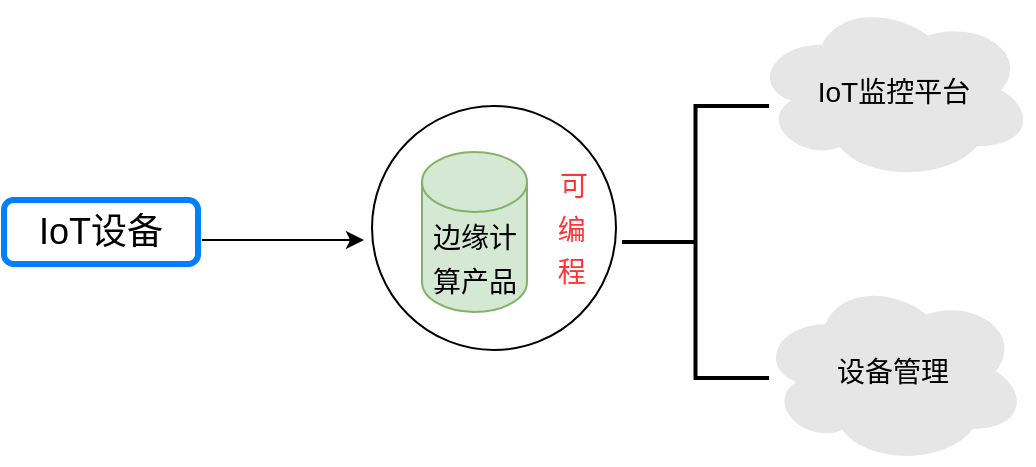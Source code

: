 <mxfile version="15.6.1" type="github">
  <diagram id="kzo3YNm_NukJL_NIjrdw" name="Page-1">
    <mxGraphModel dx="1038" dy="580" grid="0" gridSize="10" guides="1" tooltips="1" connect="1" arrows="1" fold="1" page="1" pageScale="1" pageWidth="827" pageHeight="1169" math="0" shadow="0">
      <root>
        <mxCell id="0" />
        <mxCell id="1" parent="0" />
        <mxCell id="5lSnz6qu_hnjuUwqikMa-1" value="&lt;font style=&quot;font-size: 18px&quot;&gt;IoT设备&lt;/font&gt;" style="rounded=1;whiteSpace=wrap;html=1;strokeColor=#007FFF;strokeWidth=3;" vertex="1" parent="1">
          <mxGeometry x="59" y="301" width="97" height="32" as="geometry" />
        </mxCell>
        <mxCell id="5lSnz6qu_hnjuUwqikMa-3" value="&amp;nbsp; &amp;nbsp; &amp;nbsp; &amp;nbsp; &amp;nbsp; &amp;nbsp; &amp;nbsp; &amp;nbsp;&lt;font color=&quot;#ff3333&quot;&gt;&amp;nbsp;&lt;font style=&quot;font-size: 14px&quot;&gt;可&lt;br&gt;&amp;nbsp; &amp;nbsp; &amp;nbsp; &amp;nbsp; &amp;nbsp; &amp;nbsp; &amp;nbsp; &amp;nbsp; &amp;nbsp; &amp;nbsp; 编&lt;br&gt;&amp;nbsp; &amp;nbsp; &amp;nbsp; &amp;nbsp; &amp;nbsp; &amp;nbsp; &amp;nbsp; &amp;nbsp; &amp;nbsp; &amp;nbsp; 程&lt;/font&gt;&lt;/font&gt;" style="ellipse;whiteSpace=wrap;html=1;aspect=fixed;fontSize=18;" vertex="1" parent="1">
          <mxGeometry x="243" y="254" width="122" height="122" as="geometry" />
        </mxCell>
        <mxCell id="5lSnz6qu_hnjuUwqikMa-4" value="&lt;font style=&quot;font-size: 14px&quot;&gt;边缘计算产品&lt;/font&gt;" style="shape=cylinder3;whiteSpace=wrap;html=1;boundedLbl=1;backgroundOutline=1;size=15;fontSize=18;fillColor=#d5e8d4;strokeColor=#82b366;" vertex="1" parent="1">
          <mxGeometry x="268" y="277" width="52.5" height="80" as="geometry" />
        </mxCell>
        <mxCell id="5lSnz6qu_hnjuUwqikMa-6" value="" style="endArrow=classic;html=1;rounded=0;fontSize=14;fontColor=#FF3333;" edge="1" parent="1">
          <mxGeometry width="50" height="50" relative="1" as="geometry">
            <mxPoint x="158" y="321" as="sourcePoint" />
            <mxPoint x="239" y="321" as="targetPoint" />
          </mxGeometry>
        </mxCell>
        <mxCell id="5lSnz6qu_hnjuUwqikMa-8" value="&lt;font color=&quot;#000000&quot;&gt;IoT监控平台&lt;/font&gt;" style="ellipse;shape=cloud;whiteSpace=wrap;html=1;fontSize=14;fontColor=#FF3333;strokeColor=#E6E6E6;strokeWidth=3;fillColor=#E6E6E6;" vertex="1" parent="1">
          <mxGeometry x="434.5" y="203" width="138" height="87" as="geometry" />
        </mxCell>
        <mxCell id="5lSnz6qu_hnjuUwqikMa-9" value="&lt;font color=&quot;#000000&quot;&gt;设备管理&lt;/font&gt;" style="ellipse;shape=cloud;whiteSpace=wrap;html=1;fontSize=14;fontColor=#FF3333;strokeColor=#E6E6E6;strokeWidth=3;fillColor=#E6E6E6;" vertex="1" parent="1">
          <mxGeometry x="438" y="342" width="131" height="90" as="geometry" />
        </mxCell>
        <mxCell id="5lSnz6qu_hnjuUwqikMa-11" value="" style="strokeWidth=2;html=1;shape=mxgraph.flowchart.annotation_2;align=left;labelPosition=right;pointerEvents=1;fontSize=14;fontColor=#000000;fillColor=#E6E6E6;" vertex="1" parent="1">
          <mxGeometry x="368" y="254" width="73.5" height="136" as="geometry" />
        </mxCell>
      </root>
    </mxGraphModel>
  </diagram>
</mxfile>
